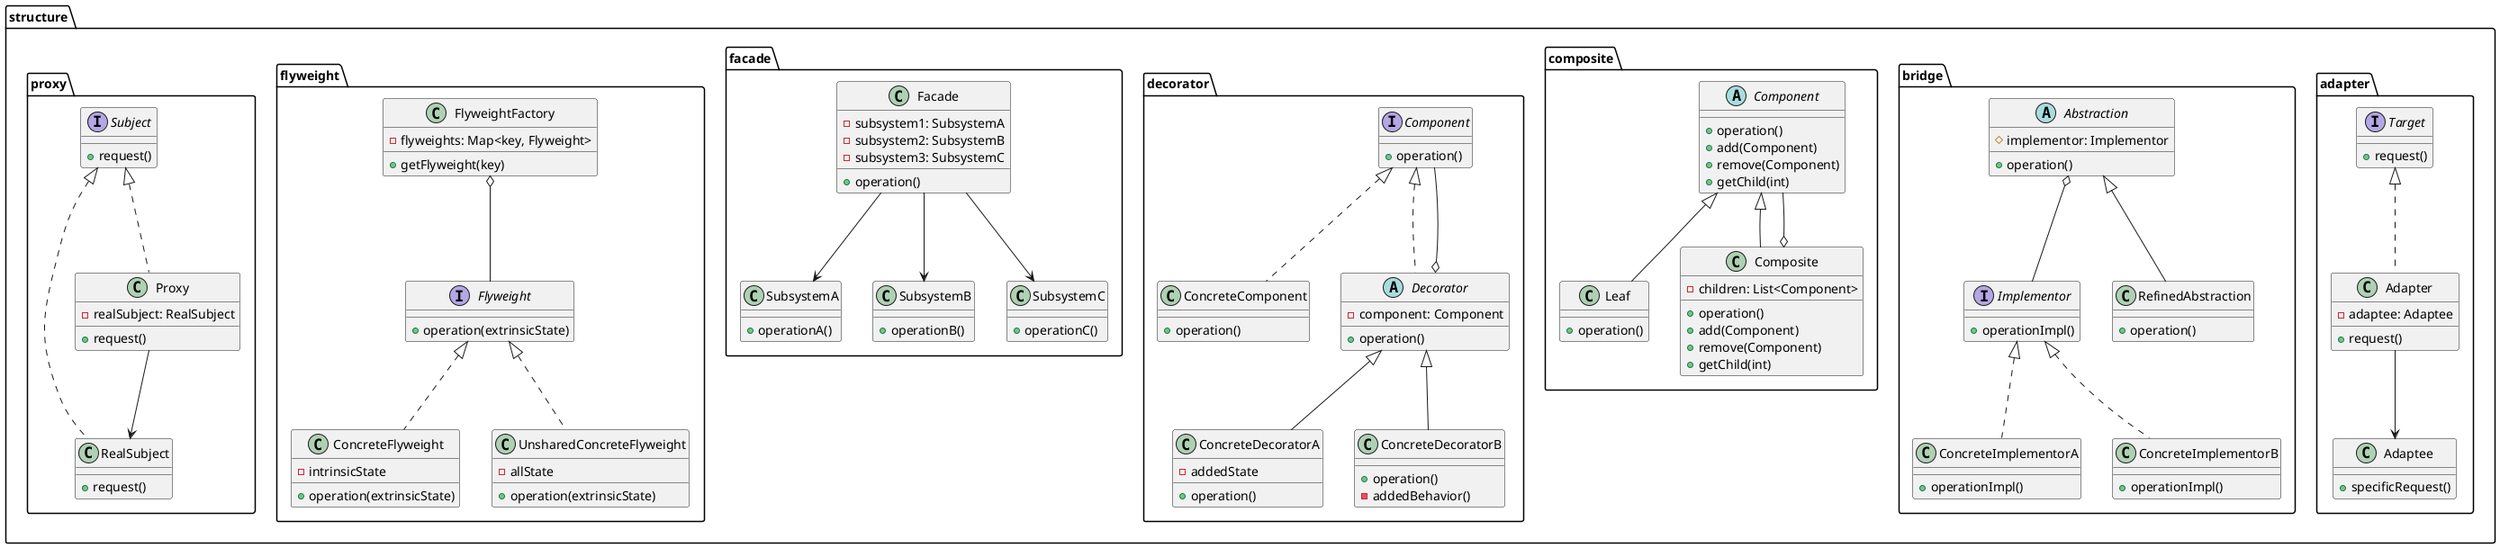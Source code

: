 @startuml Structure Patterns

package "structure" {
  ' Adapter Pattern
  package "adapter" {
    interface "Target" {
      +request()
    }
    class "Adapter" {
      -adaptee: Adaptee
      +request()
    }
    class "Adaptee" {
      +specificRequest()
    }
    Target <|.. Adapter
    Adapter --> Adaptee
  }

  ' Bridge Pattern
  package "bridge" {
    interface "Implementor" {
      +operationImpl()
    }
    class "ConcreteImplementorA" {
      +operationImpl()
    }
    class "ConcreteImplementorB" {
      +operationImpl()
    }
    abstract class "Abstraction" {
      #implementor: Implementor
      +operation()
    }
    class "RefinedAbstraction" {
      +operation()
    }
    Implementor <|.. ConcreteImplementorA
    Implementor <|.. ConcreteImplementorB
    Abstraction o-- Implementor
    Abstraction <|-- RefinedAbstraction
  }

  ' Composite Pattern
  package "composite" {
    abstract class "Component" {
      +operation()
      +add(Component)
      +remove(Component)
      +getChild(int)
    }
    class "Leaf" {
      +operation()
    }
    class "Composite" {
      -children: List<Component>
      +operation()
      +add(Component)
      +remove(Component)
      +getChild(int)
    }
    Component <|-- Leaf
    Component <|-- Composite
    Composite o-- Component
  }

  ' Decorator Pattern
  package "decorator" {
    interface "Component" {
      +operation()
    }
    class "ConcreteComponent" {
      +operation()
    }
    abstract class "Decorator" {
      -component: Component
      +operation()
    }
    class "ConcreteDecoratorA" {
      +operation()
      -addedState
    }
    class "ConcreteDecoratorB" {
      +operation()
      -addedBehavior()
    }
    Component <|.. ConcreteComponent
    Component <|.. Decorator
    Decorator o-- Component
    Decorator <|-- ConcreteDecoratorA
    Decorator <|-- ConcreteDecoratorB
  }

  ' Facade Pattern
  package "facade" {
    class "Facade" {
      -subsystem1: SubsystemA
      -subsystem2: SubsystemB
      -subsystem3: SubsystemC
      +operation()
    }
    class "SubsystemA" {
      +operationA()
    }
    class "SubsystemB" {
      +operationB()
    }
    class "SubsystemC" {
      +operationC()
    }
    Facade --> SubsystemA
    Facade --> SubsystemB
    Facade --> SubsystemC
  }

  ' Flyweight Pattern
  package "flyweight" {
    interface "Flyweight" {
      +operation(extrinsicState)
    }
    class "ConcreteFlyweight" {
      -intrinsicState
      +operation(extrinsicState)
    }
    class "UnsharedConcreteFlyweight" {
      -allState
      +operation(extrinsicState)
    }
    class "FlyweightFactory" {
      -flyweights: Map<key, Flyweight>
      +getFlyweight(key)
    }
    Flyweight <|.. ConcreteFlyweight
    Flyweight <|.. UnsharedConcreteFlyweight
    FlyweightFactory o-- Flyweight
  }

  ' Proxy Pattern
  package "proxy" {
    interface "Subject" {
      +request()
    }
    class "RealSubject" {
      +request()
    }
    class "Proxy" {
      -realSubject: RealSubject
      +request()
    }
    Subject <|.. RealSubject
    Subject <|.. Proxy
    Proxy --> RealSubject
  }
}

@enduml